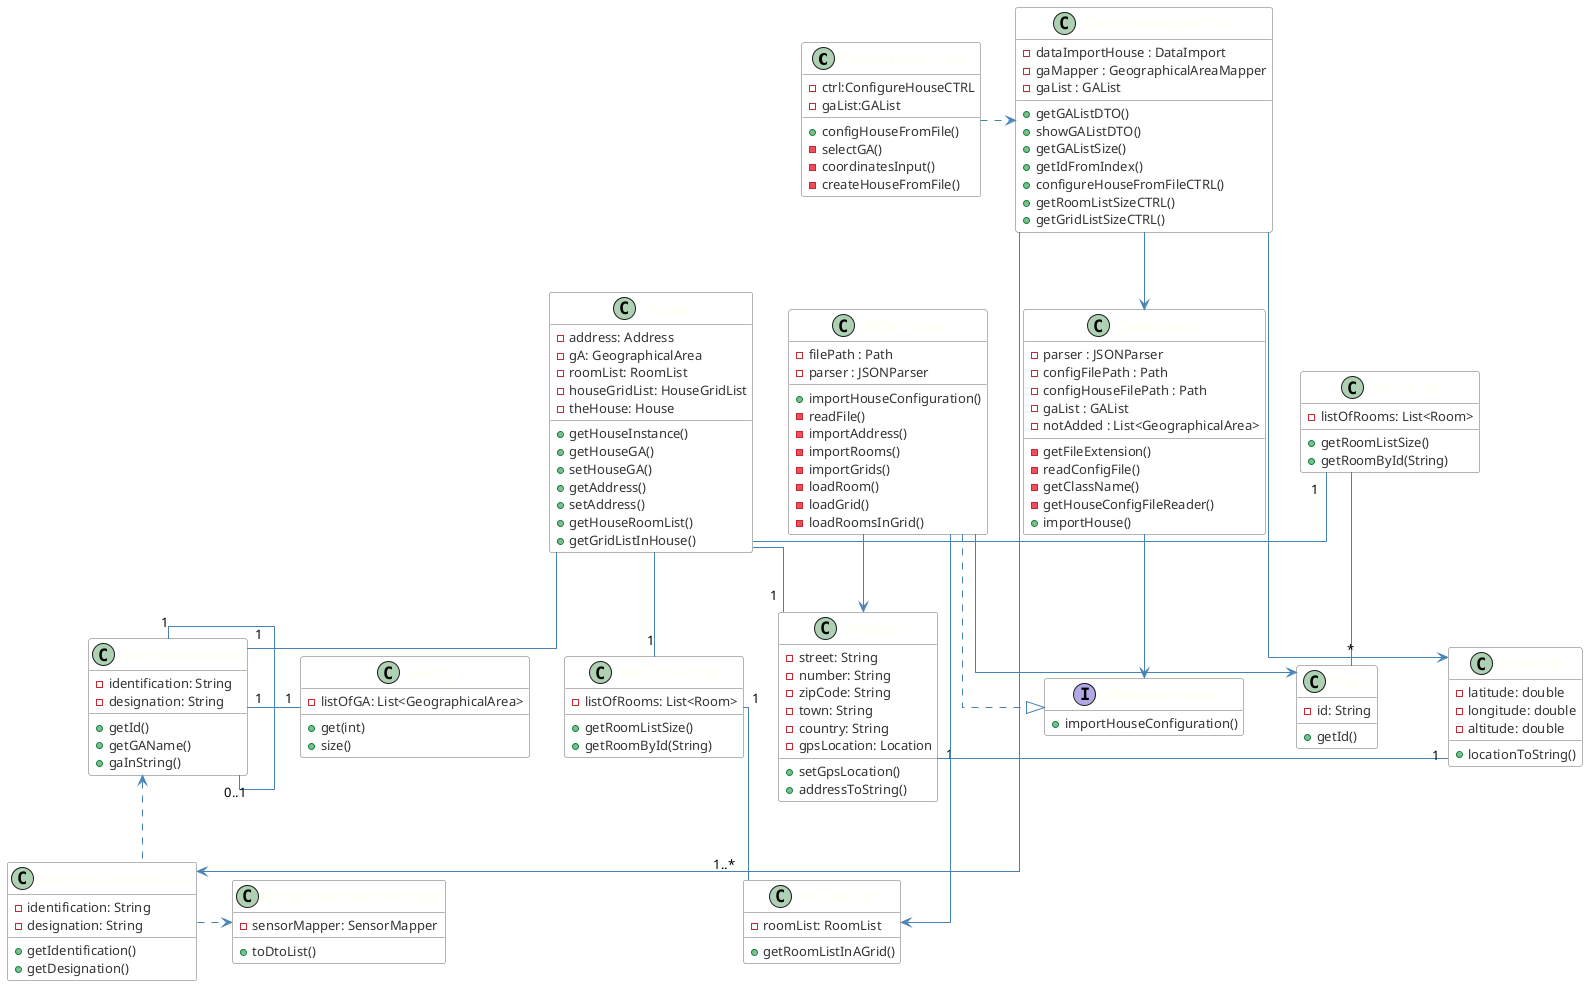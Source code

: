 @startuml
skinparam linetype ortho
hide empty members

skinparam class {
	ArrowColor SteelBlue
	BorderColor Dimgray
	HeaderBackgroundColor SteelBlue
	BackgroundColor White
	FontName Calibri bold
	AttributeFontColor #333
	AttributeFontName Calibri
	AttributeFontSize 13
	FontColor Ivory
	FontSize 15
}

'UI
class ConfigureHouseUI {
- ctrl:ConfigureHouseCTRL
- gaList:GAList

+ configHouseFromFile()
- selectGA()
- coordinatesInput()
- createHouseFromFile()
}

'CONTROLLER
class ConfigureHouseCTRL {
- dataImportHouse : DataImport
- gaMapper : GeographicalAreaMapper
- gaList : GAList
+ getGAListDTO()
+ showGAListDTO()
+ getGAListSize()
+ getIdFromIndex()
+ configureHouseFromFileCTRL()
+ getRoomListSizeCTRL()
+ getGridListSizeCTRL()
}

'DTO
class GeographicalAreaDTO{
- identification: String
- designation: String
+ getIdentification()
+ getDesignation()
}

'MAPPER
class GeographicalAreaMapper {
- sensorMapper: SensorMapper
+ toDtoList()
}

'MODEL.READERS
class DataImport{
- parser : JSONParser
- configFilePath : Path
- configHouseFilePath : Path
- gaList : GAList
- notAdded : List<GeographicalArea>
- getFileExtension()
- readConfigFile()
- getClassName()
- getHouseConfigFileReader()
+ importHouse()
}

interface FileReaderHouse {
+ importHouseConfiguration()
}

class JSONHouse {
- filePath : Path
- parser : JSONParser

+ importHouseConfiguration()
- readFile()
- importAddress()
- importRooms()
- importGrids()
- loadRoom()
- loadGrid()
- loadRoomsInGrid()
}

'MODEL
class GAList{
- listOfGA: List<GeographicalArea>
+ get(int)
+ size()
}

class GeographicalArea{
 - identification: String
 - designation: String
 + getId()
 + getGAName()
 + gaInString()

 }

class House {
- address: Address
- gA: GeographicalArea
- roomList: RoomList
- houseGridList: HouseGridList
- theHouse: House
+ getHouseInstance()
+ getHouseGA()
+ setHouseGA()
+ getAddress()
+ setAddress()
+ getHouseRoomList()
+ getGridListInHouse()
}

class RoomList {
- listOfRooms: List<Room>
+ getRoomListSize()
+ getRoomById(String)
}

class Room{
- id: String
+ getId()
}

class HouseGridList {
- listOfRooms: List<Room>
+ getRoomListSize()
+ getRoomById(String)
}

class HouseGrid {
- roomList: RoomList
+ getRoomListInAGrid()
}


 class Address{
 - street: String
 - number: String
 - zipCode: String
 - town: String
 - country: String
 - gpsLocation: Location
+ setGpsLocation()
+ addressToString()
 }

class Location{
- latitude: double
- longitude: double
- altitude: double
+ locationToString()
}

ConfigureHouseUI .> ConfigureHouseCTRL
ConfigureHouseCTRL --> GeographicalAreaDTO
ConfigureHouseCTRL ---> Location
ConfigureHouseCTRL --> DataImport
DataImport --> FileReaderHouse

GeographicalArea"1" - "1" GAList
GeographicalArea "1"-- "0..1"GeographicalArea
House -- "1" GeographicalArea
House -- "1" Address
Address"1" - "1"Location

House - "1" RoomList
RoomList - "*" Room

House -- "1"HouseGridList
HouseGridList "1  " -- "1..*"HouseGrid

GeographicalArea <.. GeographicalAreaDTO
GeographicalAreaDTO .> GeographicalAreaMapper

JSONHouse .|> FileReaderHouse
JSONHouse --> Address
JSONHouse --> Room
JSONHouse --> HouseGrid

@enduml